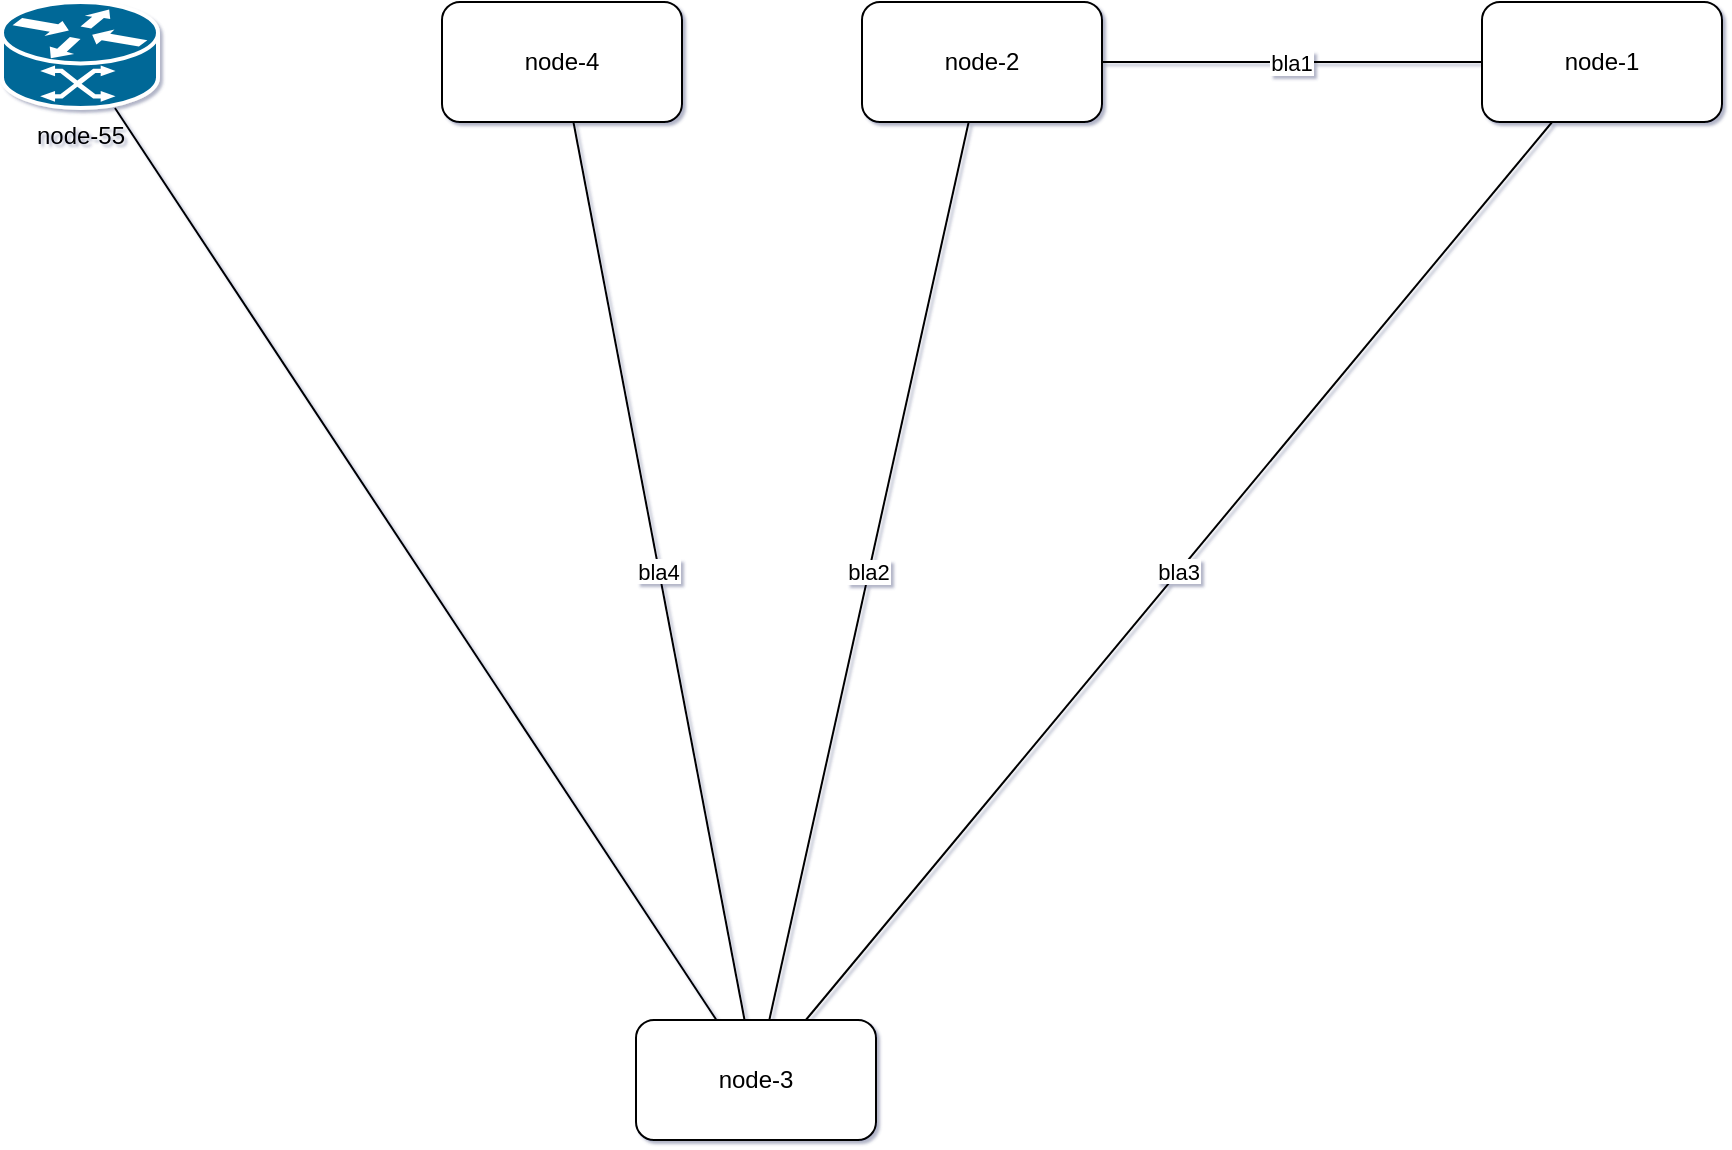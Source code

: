 <mxfile compressed="false" version="13.7.3" type="device">
  <diagram id="Page-1" name="Page-1">
    <mxGraphModel dx="1551" dy="1209" grid="1" gridSize="10" guides="1" tooltips="1" connect="1" arrows="1" fold="1" page="1" pageScale="1" pageWidth="827" pageHeight="1169" math="0" shadow="1">
      <root>
        <mxCell id="0" />
        <mxCell id="1" parent="0" />
        <object label="node-1" id="node-1">
          <mxCell style="rounded=1;whiteSpace=wrap;html=1;" parent="1" vertex="1">
            <mxGeometry x="1420" y="240" width="120" height="60" as="geometry" />
          </mxCell>
        </object>
        <object label="node-2" id="node-2">
          <mxCell style="rounded=1;whiteSpace=wrap;html=1;" parent="1" vertex="1">
            <mxGeometry x="1110" y="240" width="120" height="60" as="geometry" />
          </mxCell>
        </object>
        <object label="node-3" id="node-3">
          <mxCell style="rounded=1;whiteSpace=wrap;html=1;" parent="1" vertex="1">
            <mxGeometry x="997" y="749" width="120" height="60" as="geometry" />
          </mxCell>
        </object>
        <object a="b" c="d" label="node-4" link="http://google.com" id="node-4">
          <mxCell style="rounded=1;whiteSpace=wrap;html=1;" parent="1" vertex="1">
            <mxGeometry x="900" y="240" width="120" height="60" as="geometry" />
          </mxCell>
        </object>
        <object label="node-55" id="node-55">
          <mxCell style="shape=mxgraph.cisco.routers.atm_router;html=1;pointerEvents=1;dashed=0;fillColor=#036897;strokeColor=#ffffff;strokeWidth=2;verticalLabelPosition=bottom;verticalAlign=top;align=center;outlineConnect=0;" parent="1" vertex="1">
            <mxGeometry x="680" y="240" width="78" height="53" as="geometry" />
          </mxCell>
        </object>
        <object label="bla1" source="node-1" target="node-2" id="b35ebf8a6eeb7084dd9f3e14ec85eb9c">
          <mxCell style="endArrow=none;" parent="1" source="node-1" target="node-2" edge="1">
            <mxGeometry relative="1" as="geometry" />
          </mxCell>
        </object>
        <object label="bla2" source="node-2" target="node-3" id="601d1f4fe959524564b9139bfd9ee1c5">
          <mxCell style="endArrow=none;" parent="1" source="node-2" target="node-3" edge="1">
            <mxGeometry relative="1" as="geometry" />
          </mxCell>
        </object>
        <object label="bla3" source="node-3" target="node-1" id="03d64cf220b7cea506298c06d433f38e">
          <mxCell style="endArrow=none;" parent="1" source="node-3" target="node-1" edge="1">
            <mxGeometry relative="1" as="geometry" />
          </mxCell>
        </object>
        <object label="bla4" source="node-4" target="node-3" id="d5fa69cbdbc6ae606177e052dcdf4fdc">
          <mxCell style="endArrow=none;" parent="1" source="node-4" target="node-3" edge="1">
            <mxGeometry relative="1" as="geometry" />
          </mxCell>
        </object>
        <object label="" source="node-55" target="node-3" id="51261c22508dab030b295dc400535756">
          <mxCell style="endArrow=none;" parent="1" source="node-55" target="node-3" edge="1">
            <mxGeometry relative="1" as="geometry" />
          </mxCell>
        </object>
      </root>
    </mxGraphModel>
  </diagram>
</mxfile>

